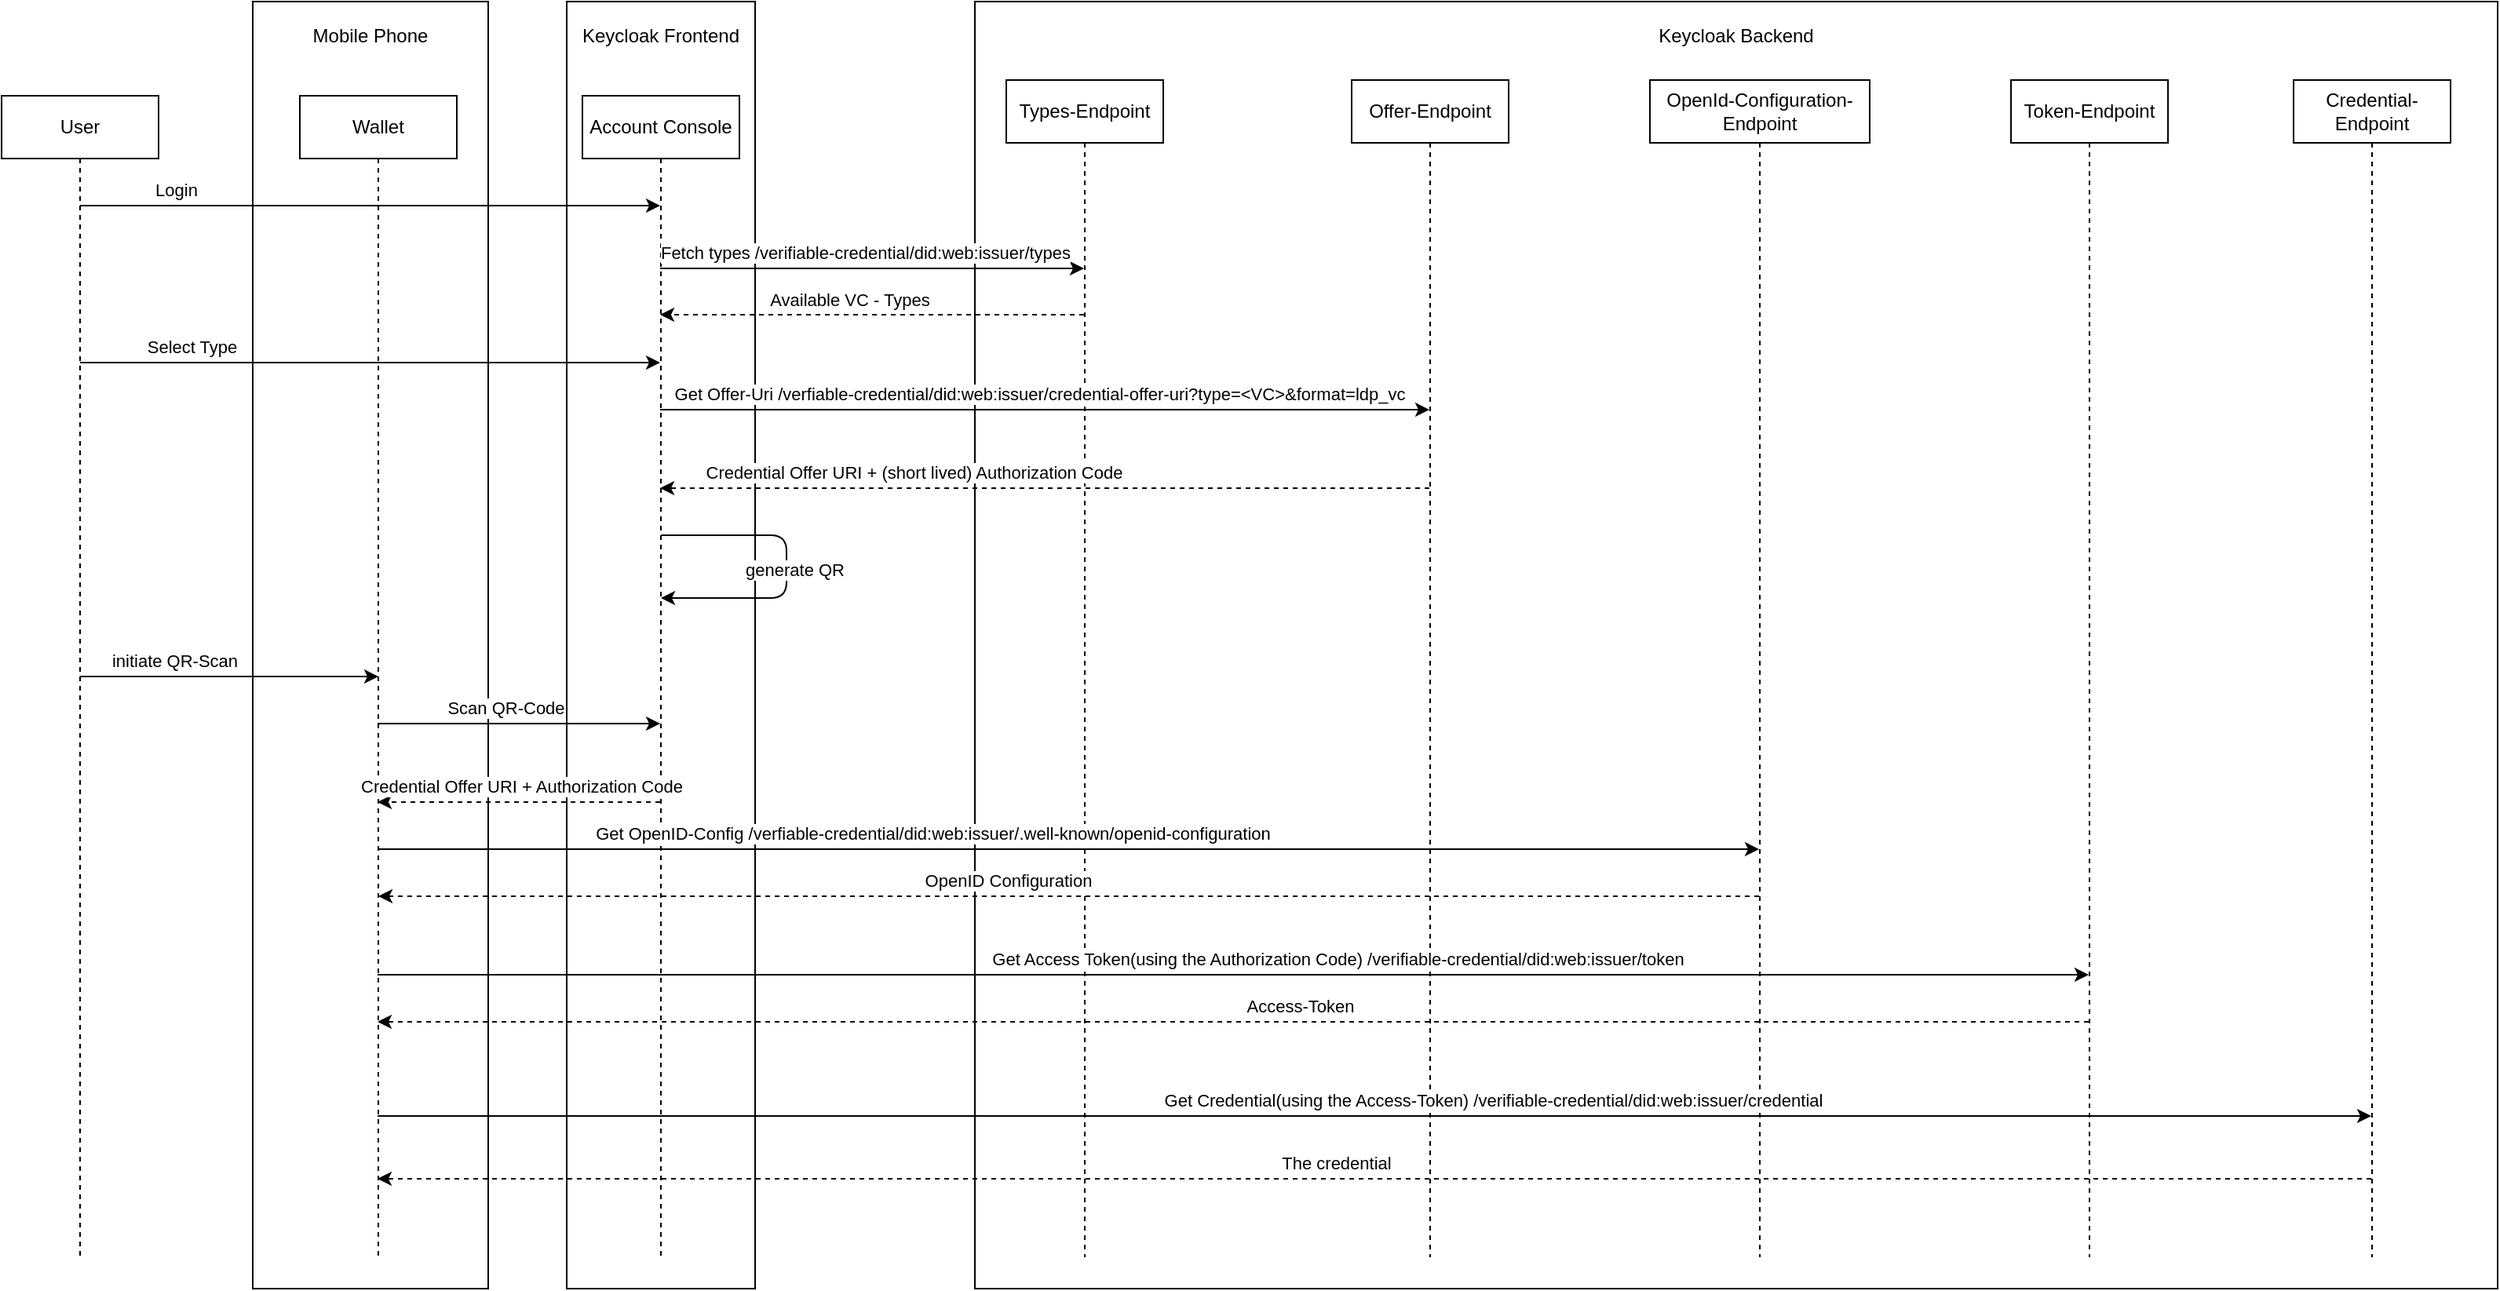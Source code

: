 <mxfile version="22.0.4" type="device">
  <diagram name="Page-1" id="2YBvvXClWsGukQMizWep">
    <mxGraphModel dx="2284" dy="844" grid="1" gridSize="10" guides="1" tooltips="1" connect="1" arrows="1" fold="1" page="1" pageScale="1" pageWidth="850" pageHeight="1100" math="0" shadow="0">
      <root>
        <mxCell id="0" />
        <mxCell id="1" parent="0" />
        <mxCell id="vQIbESgLFeV5hUjXDn-D-52" value="&lt;div&gt;Keycloak Frontend&lt;/div&gt;&lt;div&gt;&lt;br&gt;&lt;/div&gt;&lt;div&gt;&lt;br&gt;&lt;/div&gt;&lt;div&gt;&lt;br&gt;&lt;/div&gt;&lt;div&gt;&lt;br&gt;&lt;/div&gt;&lt;div&gt;&lt;br&gt;&lt;/div&gt;&lt;div&gt;&lt;br&gt;&lt;/div&gt;&lt;div&gt;&lt;br&gt;&lt;/div&gt;&lt;div&gt;&lt;br&gt;&lt;/div&gt;&lt;div&gt;&lt;br&gt;&lt;/div&gt;&lt;div&gt;&lt;br&gt;&lt;/div&gt;&lt;div&gt;&lt;br&gt;&lt;/div&gt;&lt;div&gt;&lt;br&gt;&lt;/div&gt;&lt;div&gt;&lt;br&gt;&lt;/div&gt;&lt;div&gt;&lt;br&gt;&lt;/div&gt;&lt;div&gt;&lt;br&gt;&lt;/div&gt;&lt;div&gt;&lt;br&gt;&lt;/div&gt;&lt;div&gt;&lt;br&gt;&lt;/div&gt;&lt;div&gt;&lt;br&gt;&lt;/div&gt;&lt;div&gt;&lt;br&gt;&lt;/div&gt;&lt;div&gt;&lt;br&gt;&lt;/div&gt;&lt;div&gt;&lt;br&gt;&lt;/div&gt;&lt;div&gt;&lt;br&gt;&lt;/div&gt;&lt;div&gt;&lt;br&gt;&lt;/div&gt;&lt;div&gt;&lt;br&gt;&lt;/div&gt;&lt;div&gt;&lt;br&gt;&lt;/div&gt;&lt;div&gt;&lt;br&gt;&lt;/div&gt;&lt;div&gt;&lt;br&gt;&lt;/div&gt;&lt;div&gt;&lt;br&gt;&lt;/div&gt;&lt;div&gt;&lt;br&gt;&lt;/div&gt;&lt;div&gt;&lt;br&gt;&lt;/div&gt;&lt;div&gt;&lt;br&gt;&lt;/div&gt;&lt;div&gt;&lt;br&gt;&lt;/div&gt;&lt;div&gt;&lt;br&gt;&lt;/div&gt;&lt;div&gt;&lt;br&gt;&lt;/div&gt;&lt;div&gt;&lt;br&gt;&lt;/div&gt;&lt;div&gt;&lt;br&gt;&lt;/div&gt;&lt;div&gt;&lt;br&gt;&lt;/div&gt;&lt;div&gt;&lt;br&gt;&lt;/div&gt;&lt;div&gt;&lt;br&gt;&lt;/div&gt;&lt;div&gt;&lt;br&gt;&lt;/div&gt;&lt;div&gt;&lt;br&gt;&lt;/div&gt;&lt;div&gt;&lt;br&gt;&lt;/div&gt;&lt;div&gt;&lt;br&gt;&lt;/div&gt;&lt;div&gt;&lt;br&gt;&lt;/div&gt;&lt;div&gt;&lt;br&gt;&lt;/div&gt;&lt;div&gt;&lt;br&gt;&lt;/div&gt;&lt;div&gt;&lt;br&gt;&lt;/div&gt;&lt;div&gt;&lt;br&gt;&lt;/div&gt;&lt;div&gt;&lt;br&gt;&lt;/div&gt;&lt;div&gt;&lt;br&gt;&lt;/div&gt;&lt;div&gt;&lt;br&gt;&lt;/div&gt;&lt;div&gt;&lt;br&gt;&lt;/div&gt;&lt;div&gt;&lt;br&gt;&lt;/div&gt;&lt;div&gt;&lt;br&gt;&lt;/div&gt;" style="rounded=0;whiteSpace=wrap;html=1;" vertex="1" parent="1">
          <mxGeometry x="290" width="120" height="820" as="geometry" />
        </mxCell>
        <mxCell id="vQIbESgLFeV5hUjXDn-D-51" value="&lt;div&gt;Keycloak Backend&lt;/div&gt;&lt;div&gt;&lt;br&gt;&lt;/div&gt;&lt;div&gt;&lt;br&gt;&lt;/div&gt;&lt;div&gt;&lt;br&gt;&lt;/div&gt;&lt;div&gt;&lt;br&gt;&lt;/div&gt;&lt;div&gt;&lt;br&gt;&lt;/div&gt;&lt;div&gt;&lt;br&gt;&lt;/div&gt;&lt;div&gt;&lt;br&gt;&lt;/div&gt;&lt;div&gt;&lt;br&gt;&lt;/div&gt;&lt;div&gt;&lt;br&gt;&lt;/div&gt;&lt;div&gt;&lt;br&gt;&lt;/div&gt;&lt;div&gt;&lt;br&gt;&lt;/div&gt;&lt;div&gt;&lt;br&gt;&lt;/div&gt;&lt;div&gt;&lt;br&gt;&lt;/div&gt;&lt;div&gt;&lt;br&gt;&lt;/div&gt;&lt;div&gt;&lt;br&gt;&lt;/div&gt;&lt;div&gt;&lt;br&gt;&lt;/div&gt;&lt;div&gt;&lt;br&gt;&lt;/div&gt;&lt;div&gt;&lt;br&gt;&lt;/div&gt;&lt;div&gt;&lt;br&gt;&lt;/div&gt;&lt;div&gt;&lt;br&gt;&lt;/div&gt;&lt;div&gt;&lt;br&gt;&lt;/div&gt;&lt;div&gt;&lt;br&gt;&lt;/div&gt;&lt;div&gt;&lt;br&gt;&lt;/div&gt;&lt;div&gt;&lt;br&gt;&lt;/div&gt;&lt;div&gt;&lt;br&gt;&lt;/div&gt;&lt;div&gt;&lt;br&gt;&lt;/div&gt;&lt;div&gt;&lt;br&gt;&lt;/div&gt;&lt;div&gt;&lt;br&gt;&lt;/div&gt;&lt;div&gt;&lt;br&gt;&lt;/div&gt;&lt;div&gt;&lt;br&gt;&lt;/div&gt;&lt;div&gt;&lt;br&gt;&lt;/div&gt;&lt;div&gt;&lt;br&gt;&lt;/div&gt;&lt;div&gt;&lt;br&gt;&lt;/div&gt;&lt;div&gt;&lt;br&gt;&lt;/div&gt;&lt;div&gt;&lt;br&gt;&lt;/div&gt;&lt;div&gt;&lt;br&gt;&lt;/div&gt;&lt;div&gt;&lt;br&gt;&lt;/div&gt;&lt;div&gt;&lt;br&gt;&lt;/div&gt;&lt;div&gt;&lt;br&gt;&lt;/div&gt;&lt;div&gt;&lt;br&gt;&lt;/div&gt;&lt;div&gt;&lt;br&gt;&lt;/div&gt;&lt;div&gt;&lt;br&gt;&lt;/div&gt;&lt;div&gt;&lt;br&gt;&lt;/div&gt;&lt;div&gt;&lt;br&gt;&lt;/div&gt;&lt;div&gt;&lt;br&gt;&lt;/div&gt;&lt;div&gt;&lt;br&gt;&lt;/div&gt;&lt;div&gt;&lt;br&gt;&lt;/div&gt;&lt;div&gt;&lt;br&gt;&lt;/div&gt;&lt;div&gt;&lt;br&gt;&lt;/div&gt;&lt;div&gt;&lt;br&gt;&lt;/div&gt;&lt;div&gt;&lt;br&gt;&lt;/div&gt;&lt;div&gt;&lt;br&gt;&lt;/div&gt;&lt;div&gt;&lt;br&gt;&lt;/div&gt;&lt;div&gt;&lt;br&gt;&lt;/div&gt;" style="rounded=0;whiteSpace=wrap;html=1;" vertex="1" parent="1">
          <mxGeometry x="550" width="970" height="820" as="geometry" />
        </mxCell>
        <mxCell id="vQIbESgLFeV5hUjXDn-D-50" value="&lt;div&gt;Mobile Phone&lt;/div&gt;&lt;div&gt;&lt;br&gt;&lt;/div&gt;&lt;div&gt;&lt;br&gt;&lt;/div&gt;&lt;div&gt;&lt;br&gt;&lt;/div&gt;&lt;div&gt;&lt;br&gt;&lt;/div&gt;&lt;div&gt;&lt;br&gt;&lt;/div&gt;&lt;div&gt;&lt;br&gt;&lt;/div&gt;&lt;div&gt;&lt;br&gt;&lt;/div&gt;&lt;div&gt;&lt;br&gt;&lt;/div&gt;&lt;div&gt;&lt;br&gt;&lt;/div&gt;&lt;div&gt;&lt;br&gt;&lt;/div&gt;&lt;div&gt;&lt;br&gt;&lt;/div&gt;&lt;div&gt;&lt;br&gt;&lt;/div&gt;&lt;div&gt;&lt;br&gt;&lt;/div&gt;&lt;div&gt;&lt;br&gt;&lt;/div&gt;&lt;div&gt;&lt;br&gt;&lt;/div&gt;&lt;div&gt;&lt;br&gt;&lt;/div&gt;&lt;div&gt;&lt;br&gt;&lt;/div&gt;&lt;div&gt;&lt;br&gt;&lt;/div&gt;&lt;div&gt;&lt;br&gt;&lt;/div&gt;&lt;div&gt;&lt;br&gt;&lt;/div&gt;&lt;div&gt;&lt;br&gt;&lt;/div&gt;&lt;div&gt;&lt;br&gt;&lt;/div&gt;&lt;div&gt;&lt;br&gt;&lt;/div&gt;&lt;div&gt;&lt;br&gt;&lt;/div&gt;&lt;div&gt;&lt;br&gt;&lt;/div&gt;&lt;div&gt;&lt;br&gt;&lt;/div&gt;&lt;div&gt;&lt;br&gt;&lt;/div&gt;&lt;div&gt;&lt;br&gt;&lt;/div&gt;&lt;div&gt;&lt;br&gt;&lt;/div&gt;&lt;div&gt;&lt;br&gt;&lt;/div&gt;&lt;div&gt;&lt;br&gt;&lt;/div&gt;&lt;div&gt;&lt;br&gt;&lt;/div&gt;&lt;div&gt;&lt;br&gt;&lt;/div&gt;&lt;div&gt;&lt;br&gt;&lt;/div&gt;&lt;div&gt;&lt;br&gt;&lt;/div&gt;&lt;div&gt;&lt;br&gt;&lt;/div&gt;&lt;div&gt;&lt;br&gt;&lt;/div&gt;&lt;div&gt;&lt;br&gt;&lt;/div&gt;&lt;div&gt;&lt;br&gt;&lt;/div&gt;&lt;div&gt;&lt;br&gt;&lt;/div&gt;&lt;div&gt;&lt;br&gt;&lt;/div&gt;&lt;div&gt;&lt;br&gt;&lt;/div&gt;&lt;div&gt;&lt;br&gt;&lt;/div&gt;&lt;div&gt;&lt;br&gt;&lt;/div&gt;&lt;div&gt;&lt;br&gt;&lt;/div&gt;&lt;div&gt;&lt;br&gt;&lt;/div&gt;&lt;div&gt;&lt;br&gt;&lt;/div&gt;&lt;div&gt;&lt;br&gt;&lt;/div&gt;&lt;div&gt;&lt;br&gt;&lt;/div&gt;&lt;div&gt;&lt;br&gt;&lt;/div&gt;&lt;div&gt;&lt;br&gt;&lt;/div&gt;&lt;div&gt;&lt;br&gt;&lt;/div&gt;&lt;div&gt;&lt;br&gt;&lt;/div&gt;&lt;div&gt;&lt;br&gt;&lt;/div&gt;" style="rounded=0;whiteSpace=wrap;html=1;" vertex="1" parent="1">
          <mxGeometry x="90" width="150" height="820" as="geometry" />
        </mxCell>
        <mxCell id="aM9ryv3xv72pqoxQDRHE-1" value="Wallet" style="shape=umlLifeline;perimeter=lifelinePerimeter;whiteSpace=wrap;html=1;container=0;dropTarget=0;collapsible=0;recursiveResize=0;outlineConnect=0;portConstraint=eastwest;newEdgeStyle={&quot;edgeStyle&quot;:&quot;elbowEdgeStyle&quot;,&quot;elbow&quot;:&quot;vertical&quot;,&quot;curved&quot;:0,&quot;rounded&quot;:0};" parent="1" vertex="1">
          <mxGeometry x="120" y="60" width="100" height="740" as="geometry" />
        </mxCell>
        <mxCell id="aM9ryv3xv72pqoxQDRHE-5" value="Account Console" style="shape=umlLifeline;perimeter=lifelinePerimeter;whiteSpace=wrap;html=1;container=0;dropTarget=0;collapsible=0;recursiveResize=0;outlineConnect=0;portConstraint=eastwest;newEdgeStyle={&quot;edgeStyle&quot;:&quot;elbowEdgeStyle&quot;,&quot;elbow&quot;:&quot;vertical&quot;,&quot;curved&quot;:0,&quot;rounded&quot;:0};" parent="1" vertex="1">
          <mxGeometry x="300" y="60" width="100" height="740" as="geometry" />
        </mxCell>
        <mxCell id="vQIbESgLFeV5hUjXDn-D-5" value="" style="endArrow=classic;html=1;rounded=0;" edge="1" parent="1" source="vQIbESgLFeV5hUjXDn-D-13" target="aM9ryv3xv72pqoxQDRHE-5">
          <mxGeometry width="50" height="50" relative="1" as="geometry">
            <mxPoint x="30" y="130" as="sourcePoint" />
            <mxPoint x="140" y="110" as="targetPoint" />
            <Array as="points">
              <mxPoint x="90" y="130" />
            </Array>
          </mxGeometry>
        </mxCell>
        <mxCell id="vQIbESgLFeV5hUjXDn-D-6" value="Login" style="edgeLabel;html=1;align=center;verticalAlign=middle;resizable=0;points=[];" vertex="1" connectable="0" parent="vQIbESgLFeV5hUjXDn-D-5">
          <mxGeometry x="0.409" y="-2" relative="1" as="geometry">
            <mxPoint x="-200" y="-12" as="offset" />
          </mxGeometry>
        </mxCell>
        <mxCell id="vQIbESgLFeV5hUjXDn-D-7" value="Types-Endpoint" style="shape=umlLifeline;perimeter=lifelinePerimeter;whiteSpace=wrap;html=1;container=0;dropTarget=0;collapsible=0;recursiveResize=0;outlineConnect=0;portConstraint=eastwest;newEdgeStyle={&quot;edgeStyle&quot;:&quot;elbowEdgeStyle&quot;,&quot;elbow&quot;:&quot;vertical&quot;,&quot;curved&quot;:0,&quot;rounded&quot;:0};" vertex="1" parent="1">
          <mxGeometry x="570" y="50" width="100" height="750" as="geometry" />
        </mxCell>
        <mxCell id="vQIbESgLFeV5hUjXDn-D-8" value="" style="endArrow=classic;html=1;rounded=0;" edge="1" parent="1" target="vQIbESgLFeV5hUjXDn-D-7">
          <mxGeometry width="50" height="50" relative="1" as="geometry">
            <mxPoint x="349.5" y="170" as="sourcePoint" />
            <mxPoint x="559.5" y="170" as="targetPoint" />
          </mxGeometry>
        </mxCell>
        <mxCell id="vQIbESgLFeV5hUjXDn-D-9" value="Fetch types /verifiable-credential/did:web:issuer/types" style="edgeLabel;html=1;align=center;verticalAlign=middle;resizable=0;points=[];" vertex="1" connectable="0" parent="vQIbESgLFeV5hUjXDn-D-8">
          <mxGeometry x="0.271" relative="1" as="geometry">
            <mxPoint x="-41" y="-10" as="offset" />
          </mxGeometry>
        </mxCell>
        <mxCell id="vQIbESgLFeV5hUjXDn-D-10" value="" style="endArrow=classic;html=1;rounded=0;dashed=1;" edge="1" parent="1">
          <mxGeometry width="50" height="50" relative="1" as="geometry">
            <mxPoint x="619.5" y="199.5" as="sourcePoint" />
            <mxPoint x="349.5" y="199.5" as="targetPoint" />
          </mxGeometry>
        </mxCell>
        <mxCell id="vQIbESgLFeV5hUjXDn-D-11" value="Available VC - Types" style="edgeLabel;html=1;align=center;verticalAlign=middle;resizable=0;points=[];" vertex="1" connectable="0" parent="vQIbESgLFeV5hUjXDn-D-10">
          <mxGeometry x="0.515" y="3" relative="1" as="geometry">
            <mxPoint x="55" y="-13" as="offset" />
          </mxGeometry>
        </mxCell>
        <mxCell id="vQIbESgLFeV5hUjXDn-D-13" value="User" style="shape=umlLifeline;perimeter=lifelinePerimeter;whiteSpace=wrap;html=1;container=0;dropTarget=0;collapsible=0;recursiveResize=0;outlineConnect=0;portConstraint=eastwest;newEdgeStyle={&quot;edgeStyle&quot;:&quot;elbowEdgeStyle&quot;,&quot;elbow&quot;:&quot;vertical&quot;,&quot;curved&quot;:0,&quot;rounded&quot;:0};" vertex="1" parent="1">
          <mxGeometry x="-70" y="60" width="100" height="740" as="geometry" />
        </mxCell>
        <mxCell id="vQIbESgLFeV5hUjXDn-D-14" value="" style="endArrow=classic;html=1;rounded=0;" edge="1" parent="1" source="vQIbESgLFeV5hUjXDn-D-13" target="aM9ryv3xv72pqoxQDRHE-5">
          <mxGeometry width="50" height="50" relative="1" as="geometry">
            <mxPoint x="-15.25" y="230" as="sourcePoint" />
            <mxPoint x="355.25" y="230" as="targetPoint" />
            <Array as="points">
              <mxPoint x="90" y="230" />
              <mxPoint x="165.25" y="230" />
            </Array>
          </mxGeometry>
        </mxCell>
        <mxCell id="vQIbESgLFeV5hUjXDn-D-15" value="Select Type" style="edgeLabel;html=1;align=center;verticalAlign=middle;resizable=0;points=[];" vertex="1" connectable="0" parent="vQIbESgLFeV5hUjXDn-D-14">
          <mxGeometry x="0.535" y="1" relative="1" as="geometry">
            <mxPoint x="-213" y="-9" as="offset" />
          </mxGeometry>
        </mxCell>
        <mxCell id="vQIbESgLFeV5hUjXDn-D-16" value="Offer-Endpoint" style="shape=umlLifeline;perimeter=lifelinePerimeter;whiteSpace=wrap;html=1;container=0;dropTarget=0;collapsible=0;recursiveResize=0;outlineConnect=0;portConstraint=eastwest;newEdgeStyle={&quot;edgeStyle&quot;:&quot;elbowEdgeStyle&quot;,&quot;elbow&quot;:&quot;vertical&quot;,&quot;curved&quot;:0,&quot;rounded&quot;:0};" vertex="1" parent="1">
          <mxGeometry x="790" y="50" width="100" height="750" as="geometry" />
        </mxCell>
        <mxCell id="vQIbESgLFeV5hUjXDn-D-17" value="" style="endArrow=classic;html=1;rounded=0;" edge="1" parent="1" target="vQIbESgLFeV5hUjXDn-D-16">
          <mxGeometry width="50" height="50" relative="1" as="geometry">
            <mxPoint x="349.5" y="260" as="sourcePoint" />
            <mxPoint x="819.5" y="260" as="targetPoint" />
          </mxGeometry>
        </mxCell>
        <mxCell id="vQIbESgLFeV5hUjXDn-D-18" value="Get Offer-Uri /verfiable-credential/did:web:issuer/credential-offer-uri?type=&amp;lt;VC&amp;gt;&amp;amp;format=ldp_vc" style="edgeLabel;html=1;align=center;verticalAlign=middle;resizable=0;points=[];" vertex="1" connectable="0" parent="vQIbESgLFeV5hUjXDn-D-17">
          <mxGeometry x="-0.113" relative="1" as="geometry">
            <mxPoint x="24" y="-10" as="offset" />
          </mxGeometry>
        </mxCell>
        <mxCell id="vQIbESgLFeV5hUjXDn-D-19" value="" style="endArrow=classic;html=1;rounded=0;dashed=1;" edge="1" parent="1">
          <mxGeometry width="50" height="50" relative="1" as="geometry">
            <mxPoint x="839.5" y="310" as="sourcePoint" />
            <mxPoint x="349.5" y="310" as="targetPoint" />
          </mxGeometry>
        </mxCell>
        <mxCell id="vQIbESgLFeV5hUjXDn-D-20" value="Credential Offer URI + (short lived) Authorization Code" style="edgeLabel;html=1;align=center;verticalAlign=middle;resizable=0;points=[];" vertex="1" connectable="0" parent="vQIbESgLFeV5hUjXDn-D-19">
          <mxGeometry x="0.704" y="-3" relative="1" as="geometry">
            <mxPoint x="89" y="-7" as="offset" />
          </mxGeometry>
        </mxCell>
        <mxCell id="vQIbESgLFeV5hUjXDn-D-22" value="" style="endArrow=classic;html=1;rounded=1;" edge="1" parent="1" target="aM9ryv3xv72pqoxQDRHE-5">
          <mxGeometry width="50" height="50" relative="1" as="geometry">
            <mxPoint x="350" y="340" as="sourcePoint" />
            <mxPoint x="380" y="390" as="targetPoint" />
            <Array as="points">
              <mxPoint x="430" y="340" />
              <mxPoint x="430" y="380" />
            </Array>
          </mxGeometry>
        </mxCell>
        <mxCell id="vQIbESgLFeV5hUjXDn-D-23" value="generate QR" style="edgeLabel;html=1;align=center;verticalAlign=middle;resizable=0;points=[];" vertex="1" connectable="0" parent="vQIbESgLFeV5hUjXDn-D-22">
          <mxGeometry x="0.018" y="5" relative="1" as="geometry">
            <mxPoint as="offset" />
          </mxGeometry>
        </mxCell>
        <mxCell id="vQIbESgLFeV5hUjXDn-D-24" value="" style="endArrow=classic;html=1;rounded=0;" edge="1" parent="1">
          <mxGeometry width="50" height="50" relative="1" as="geometry">
            <mxPoint x="-20" y="430" as="sourcePoint" />
            <mxPoint x="170" y="430" as="targetPoint" />
          </mxGeometry>
        </mxCell>
        <mxCell id="vQIbESgLFeV5hUjXDn-D-25" value="initiate QR-Scan" style="edgeLabel;html=1;align=center;verticalAlign=middle;resizable=0;points=[];" vertex="1" connectable="0" parent="vQIbESgLFeV5hUjXDn-D-24">
          <mxGeometry x="-0.158" relative="1" as="geometry">
            <mxPoint x="-20" y="-10" as="offset" />
          </mxGeometry>
        </mxCell>
        <mxCell id="vQIbESgLFeV5hUjXDn-D-26" value="" style="endArrow=classic;html=1;rounded=0;" edge="1" parent="1">
          <mxGeometry width="50" height="50" relative="1" as="geometry">
            <mxPoint x="169.5" y="460" as="sourcePoint" />
            <mxPoint x="349.5" y="460" as="targetPoint" />
          </mxGeometry>
        </mxCell>
        <mxCell id="vQIbESgLFeV5hUjXDn-D-27" value="Scan QR-Code" style="edgeLabel;html=1;align=center;verticalAlign=middle;resizable=0;points=[];" vertex="1" connectable="0" parent="vQIbESgLFeV5hUjXDn-D-26">
          <mxGeometry x="0.272" relative="1" as="geometry">
            <mxPoint x="-33" y="-10" as="offset" />
          </mxGeometry>
        </mxCell>
        <mxCell id="vQIbESgLFeV5hUjXDn-D-28" value="" style="endArrow=classic;html=1;rounded=0;dashed=1;" edge="1" parent="1">
          <mxGeometry width="50" height="50" relative="1" as="geometry">
            <mxPoint x="349.5" y="510" as="sourcePoint" />
            <mxPoint x="169.5" y="510" as="targetPoint" />
          </mxGeometry>
        </mxCell>
        <mxCell id="vQIbESgLFeV5hUjXDn-D-29" value="Credential Offer URI + Authorization Code" style="edgeLabel;html=1;align=center;verticalAlign=middle;resizable=0;points=[];" vertex="1" connectable="0" parent="vQIbESgLFeV5hUjXDn-D-28">
          <mxGeometry x="0.328" y="-4" relative="1" as="geometry">
            <mxPoint x="31" y="-6" as="offset" />
          </mxGeometry>
        </mxCell>
        <mxCell id="vQIbESgLFeV5hUjXDn-D-30" value="OpenId-Configuration-Endpoint" style="shape=umlLifeline;perimeter=lifelinePerimeter;whiteSpace=wrap;html=1;container=0;dropTarget=0;collapsible=0;recursiveResize=0;outlineConnect=0;portConstraint=eastwest;newEdgeStyle={&quot;edgeStyle&quot;:&quot;elbowEdgeStyle&quot;,&quot;elbow&quot;:&quot;vertical&quot;,&quot;curved&quot;:0,&quot;rounded&quot;:0};" vertex="1" parent="1">
          <mxGeometry x="980" y="50" width="140" height="750" as="geometry" />
        </mxCell>
        <mxCell id="vQIbESgLFeV5hUjXDn-D-31" value="" style="endArrow=classic;html=1;rounded=0;" edge="1" parent="1" source="aM9ryv3xv72pqoxQDRHE-1">
          <mxGeometry width="50" height="50" relative="1" as="geometry">
            <mxPoint x="349.5" y="540" as="sourcePoint" />
            <mxPoint x="1049.5" y="540" as="targetPoint" />
          </mxGeometry>
        </mxCell>
        <mxCell id="vQIbESgLFeV5hUjXDn-D-32" value="Get OpenID-Config  /verfiable-credential/did:web:issuer/.well-known/openid-configuration" style="edgeLabel;html=1;align=center;verticalAlign=middle;resizable=0;points=[];" vertex="1" connectable="0" parent="vQIbESgLFeV5hUjXDn-D-31">
          <mxGeometry x="-0.636" y="4" relative="1" as="geometry">
            <mxPoint x="193" y="-6" as="offset" />
          </mxGeometry>
        </mxCell>
        <mxCell id="vQIbESgLFeV5hUjXDn-D-34" value="" style="endArrow=classic;html=1;rounded=0;dashed=1;" edge="1" parent="1" source="vQIbESgLFeV5hUjXDn-D-30" target="aM9ryv3xv72pqoxQDRHE-1">
          <mxGeometry width="50" height="50" relative="1" as="geometry">
            <mxPoint x="1049.5" y="590" as="sourcePoint" />
            <mxPoint x="349.5" y="590" as="targetPoint" />
            <Array as="points">
              <mxPoint x="710" y="570" />
              <mxPoint x="650" y="570" />
            </Array>
          </mxGeometry>
        </mxCell>
        <mxCell id="vQIbESgLFeV5hUjXDn-D-35" value="OpenID Configuration" style="edgeLabel;html=1;align=center;verticalAlign=middle;resizable=0;points=[];" vertex="1" connectable="0" parent="vQIbESgLFeV5hUjXDn-D-34">
          <mxGeometry x="0.097" y="-4" relative="1" as="geometry">
            <mxPoint x="4" y="-6" as="offset" />
          </mxGeometry>
        </mxCell>
        <mxCell id="vQIbESgLFeV5hUjXDn-D-36" value="Token-Endpoint" style="shape=umlLifeline;perimeter=lifelinePerimeter;whiteSpace=wrap;html=1;container=0;dropTarget=0;collapsible=0;recursiveResize=0;outlineConnect=0;portConstraint=eastwest;newEdgeStyle={&quot;edgeStyle&quot;:&quot;elbowEdgeStyle&quot;,&quot;elbow&quot;:&quot;vertical&quot;,&quot;curved&quot;:0,&quot;rounded&quot;:0};" vertex="1" parent="1">
          <mxGeometry x="1210" y="50" width="100" height="750" as="geometry" />
        </mxCell>
        <mxCell id="vQIbESgLFeV5hUjXDn-D-37" value="" style="endArrow=classic;html=1;rounded=0;" edge="1" parent="1">
          <mxGeometry width="50" height="50" relative="1" as="geometry">
            <mxPoint x="169.5" y="620" as="sourcePoint" />
            <mxPoint x="1259.5" y="620" as="targetPoint" />
          </mxGeometry>
        </mxCell>
        <mxCell id="vQIbESgLFeV5hUjXDn-D-38" value="Get Access Token(using the Authorization Code) /verifiable-credential/did:web:issuer/token" style="edgeLabel;html=1;align=center;verticalAlign=middle;resizable=0;points=[];" vertex="1" connectable="0" parent="vQIbESgLFeV5hUjXDn-D-37">
          <mxGeometry x="0.384" y="4" relative="1" as="geometry">
            <mxPoint x="-143" y="-6" as="offset" />
          </mxGeometry>
        </mxCell>
        <mxCell id="vQIbESgLFeV5hUjXDn-D-40" value="" style="endArrow=classic;html=1;rounded=0;dashed=1;" edge="1" parent="1">
          <mxGeometry width="50" height="50" relative="1" as="geometry">
            <mxPoint x="1259.5" y="650" as="sourcePoint" />
            <mxPoint x="169.5" y="650" as="targetPoint" />
          </mxGeometry>
        </mxCell>
        <mxCell id="vQIbESgLFeV5hUjXDn-D-41" value="Access-Token" style="edgeLabel;html=1;align=center;verticalAlign=middle;resizable=0;points=[];" vertex="1" connectable="0" parent="vQIbESgLFeV5hUjXDn-D-40">
          <mxGeometry x="-0.076" y="-1" relative="1" as="geometry">
            <mxPoint x="1" y="-9" as="offset" />
          </mxGeometry>
        </mxCell>
        <mxCell id="vQIbESgLFeV5hUjXDn-D-42" value="Credential-Endpoint" style="shape=umlLifeline;perimeter=lifelinePerimeter;whiteSpace=wrap;html=1;container=0;dropTarget=0;collapsible=0;recursiveResize=0;outlineConnect=0;portConstraint=eastwest;newEdgeStyle={&quot;edgeStyle&quot;:&quot;elbowEdgeStyle&quot;,&quot;elbow&quot;:&quot;vertical&quot;,&quot;curved&quot;:0,&quot;rounded&quot;:0};" vertex="1" parent="1">
          <mxGeometry x="1390" y="50" width="100" height="750" as="geometry" />
        </mxCell>
        <mxCell id="vQIbESgLFeV5hUjXDn-D-43" value="" style="endArrow=classic;html=1;rounded=0;" edge="1" parent="1">
          <mxGeometry width="50" height="50" relative="1" as="geometry">
            <mxPoint x="169.5" y="710" as="sourcePoint" />
            <mxPoint x="1439.5" y="710" as="targetPoint" />
          </mxGeometry>
        </mxCell>
        <mxCell id="vQIbESgLFeV5hUjXDn-D-44" value="Get Credential(using the Access-Token) /verifiable-credential/did:web:issuer/credential" style="edgeLabel;html=1;align=center;verticalAlign=middle;resizable=0;points=[];" vertex="1" connectable="0" parent="vQIbESgLFeV5hUjXDn-D-43">
          <mxGeometry x="0.146" relative="1" as="geometry">
            <mxPoint x="-17" y="-10" as="offset" />
          </mxGeometry>
        </mxCell>
        <mxCell id="vQIbESgLFeV5hUjXDn-D-47" value="" style="endArrow=classic;html=1;rounded=0;dashed=1;" edge="1" parent="1">
          <mxGeometry width="50" height="50" relative="1" as="geometry">
            <mxPoint x="1439.5" y="750" as="sourcePoint" />
            <mxPoint x="169.5" y="750" as="targetPoint" />
          </mxGeometry>
        </mxCell>
        <mxCell id="vQIbESgLFeV5hUjXDn-D-48" value="The credential" style="edgeLabel;html=1;align=center;verticalAlign=middle;resizable=0;points=[];" vertex="1" connectable="0" parent="vQIbESgLFeV5hUjXDn-D-47">
          <mxGeometry x="0.04" y="2" relative="1" as="geometry">
            <mxPoint x="1" y="-12" as="offset" />
          </mxGeometry>
        </mxCell>
      </root>
    </mxGraphModel>
  </diagram>
</mxfile>
